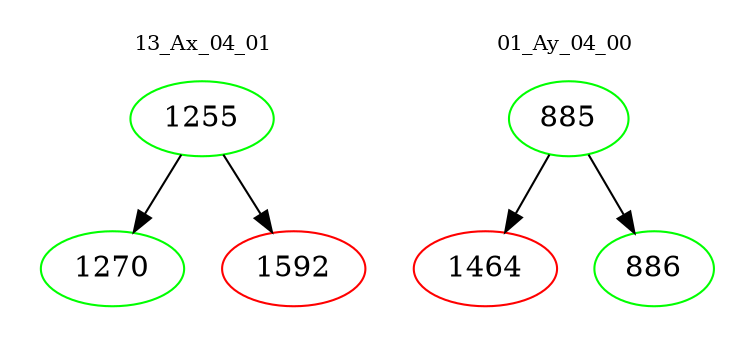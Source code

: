 digraph{
subgraph cluster_0 {
color = white
label = "13_Ax_04_01";
fontsize=10;
T0_1255 [label="1255", color="green"]
T0_1255 -> T0_1270 [color="black"]
T0_1270 [label="1270", color="green"]
T0_1255 -> T0_1592 [color="black"]
T0_1592 [label="1592", color="red"]
}
subgraph cluster_1 {
color = white
label = "01_Ay_04_00";
fontsize=10;
T1_885 [label="885", color="green"]
T1_885 -> T1_1464 [color="black"]
T1_1464 [label="1464", color="red"]
T1_885 -> T1_886 [color="black"]
T1_886 [label="886", color="green"]
}
}

